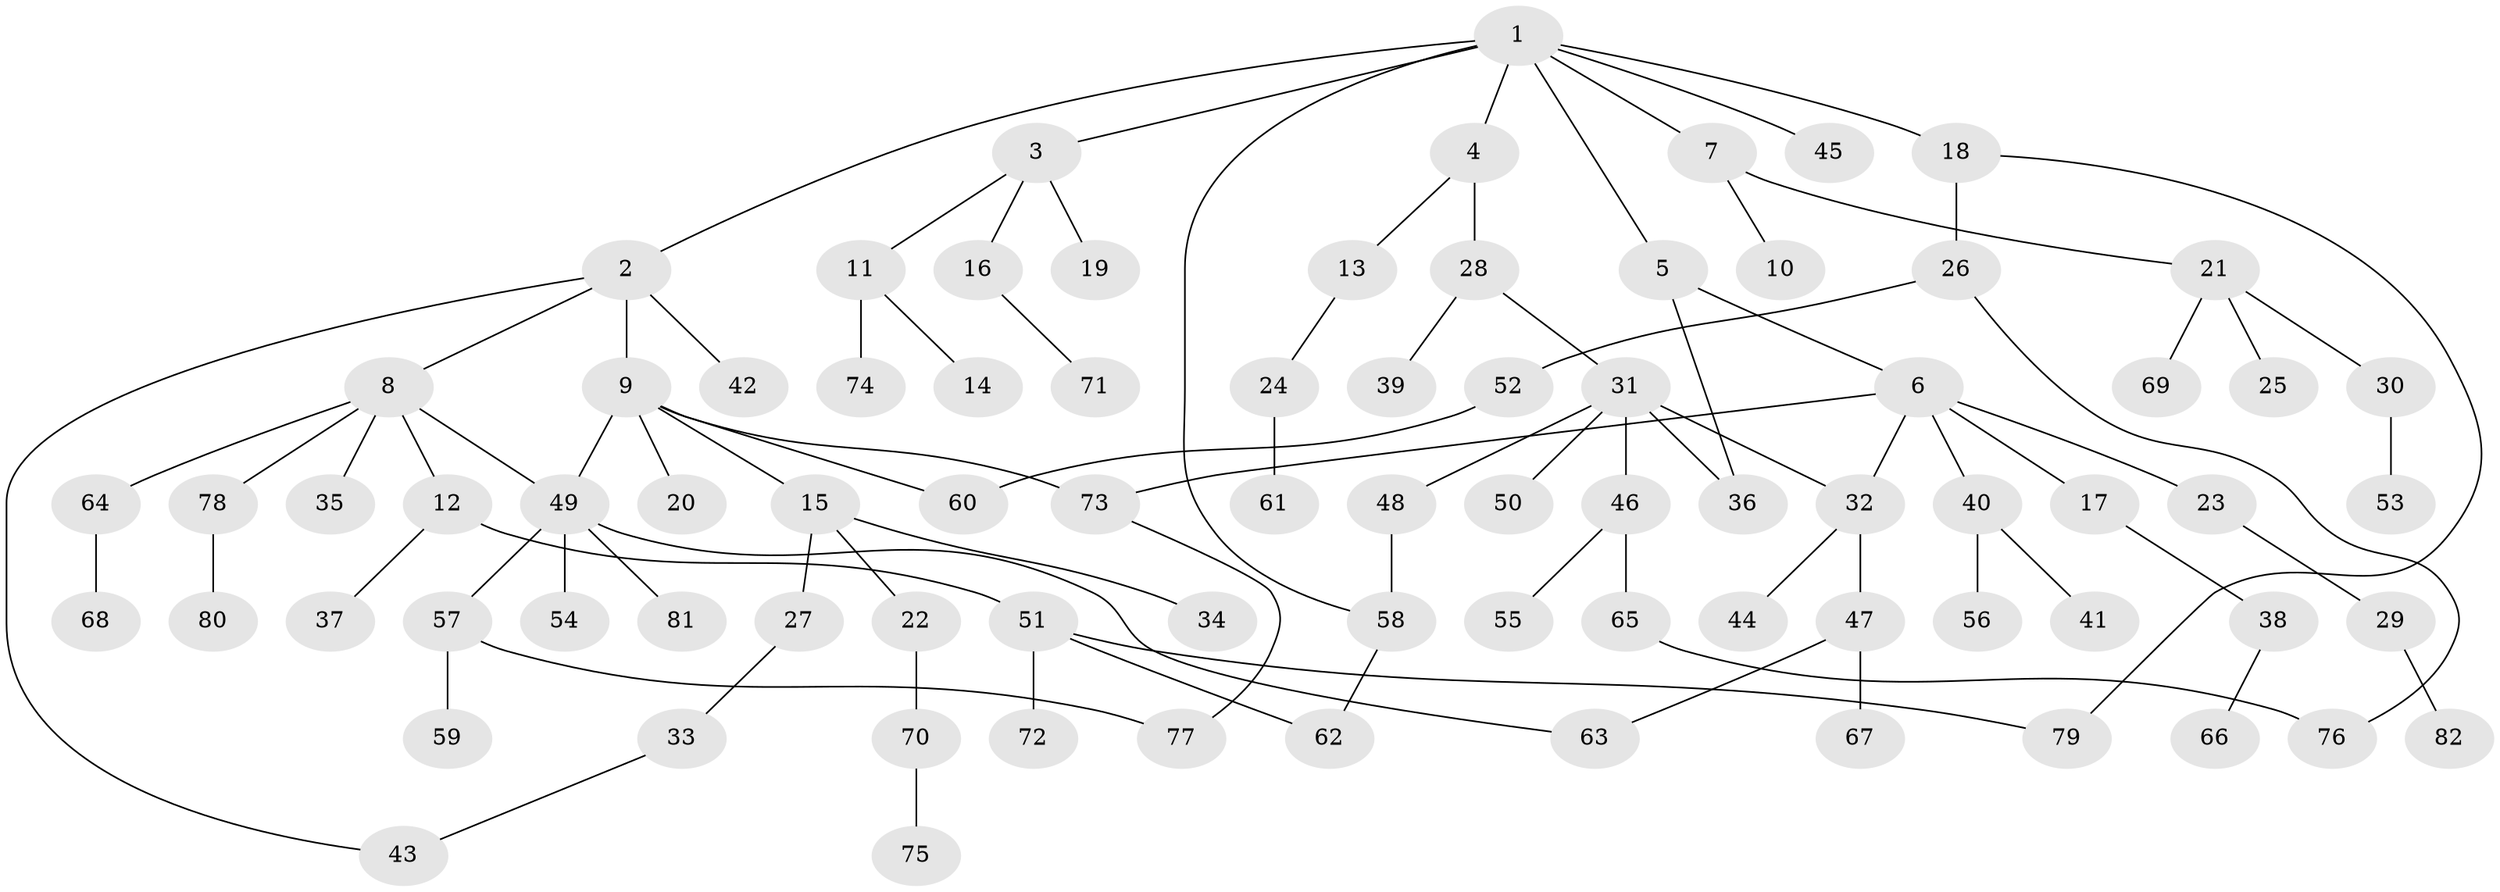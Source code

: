 // Generated by graph-tools (version 1.1) at 2025/41/03/09/25 04:41:25]
// undirected, 82 vertices, 93 edges
graph export_dot {
graph [start="1"]
  node [color=gray90,style=filled];
  1;
  2;
  3;
  4;
  5;
  6;
  7;
  8;
  9;
  10;
  11;
  12;
  13;
  14;
  15;
  16;
  17;
  18;
  19;
  20;
  21;
  22;
  23;
  24;
  25;
  26;
  27;
  28;
  29;
  30;
  31;
  32;
  33;
  34;
  35;
  36;
  37;
  38;
  39;
  40;
  41;
  42;
  43;
  44;
  45;
  46;
  47;
  48;
  49;
  50;
  51;
  52;
  53;
  54;
  55;
  56;
  57;
  58;
  59;
  60;
  61;
  62;
  63;
  64;
  65;
  66;
  67;
  68;
  69;
  70;
  71;
  72;
  73;
  74;
  75;
  76;
  77;
  78;
  79;
  80;
  81;
  82;
  1 -- 2;
  1 -- 3;
  1 -- 4;
  1 -- 5;
  1 -- 7;
  1 -- 18;
  1 -- 45;
  1 -- 58;
  2 -- 8;
  2 -- 9;
  2 -- 42;
  2 -- 43;
  3 -- 11;
  3 -- 16;
  3 -- 19;
  4 -- 13;
  4 -- 28;
  5 -- 6;
  5 -- 36;
  6 -- 17;
  6 -- 23;
  6 -- 32;
  6 -- 40;
  6 -- 73;
  7 -- 10;
  7 -- 21;
  8 -- 12;
  8 -- 35;
  8 -- 49;
  8 -- 64;
  8 -- 78;
  9 -- 15;
  9 -- 20;
  9 -- 60;
  9 -- 49;
  9 -- 73;
  11 -- 14;
  11 -- 74;
  12 -- 37;
  12 -- 51;
  13 -- 24;
  15 -- 22;
  15 -- 27;
  15 -- 34;
  16 -- 71;
  17 -- 38;
  18 -- 26;
  18 -- 79;
  21 -- 25;
  21 -- 30;
  21 -- 69;
  22 -- 70;
  23 -- 29;
  24 -- 61;
  26 -- 52;
  26 -- 76;
  27 -- 33;
  28 -- 31;
  28 -- 39;
  29 -- 82;
  30 -- 53;
  31 -- 46;
  31 -- 48;
  31 -- 50;
  31 -- 36;
  31 -- 32;
  32 -- 44;
  32 -- 47;
  33 -- 43;
  38 -- 66;
  40 -- 41;
  40 -- 56;
  46 -- 55;
  46 -- 65;
  47 -- 67;
  47 -- 63;
  48 -- 58;
  49 -- 54;
  49 -- 57;
  49 -- 63;
  49 -- 81;
  51 -- 72;
  51 -- 79;
  51 -- 62;
  52 -- 60;
  57 -- 59;
  57 -- 77;
  58 -- 62;
  64 -- 68;
  65 -- 76;
  70 -- 75;
  73 -- 77;
  78 -- 80;
}
